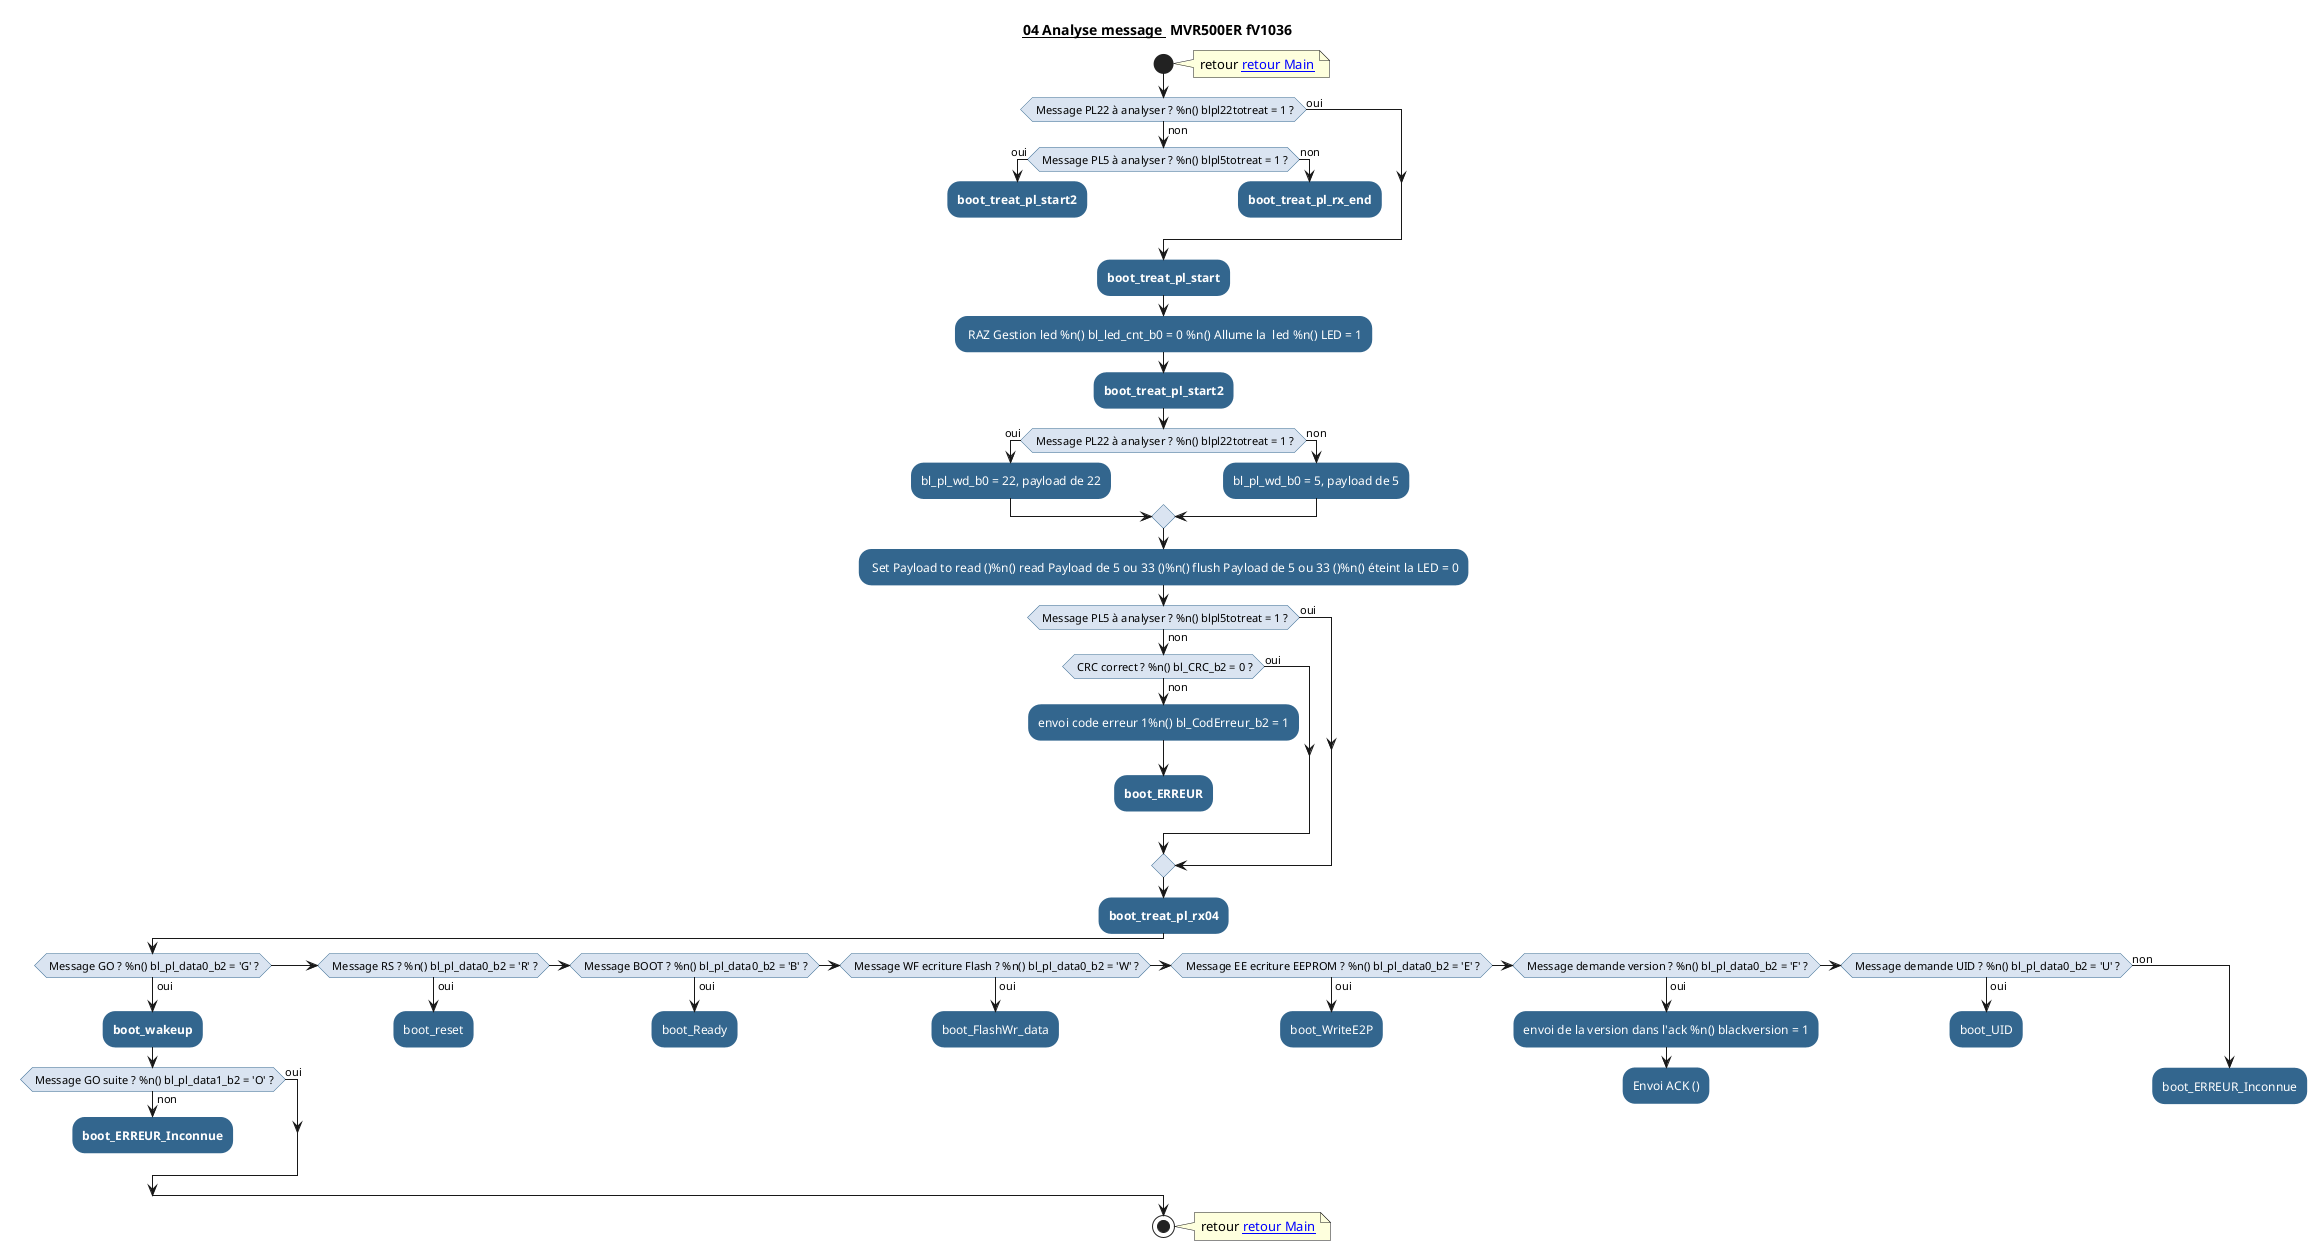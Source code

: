 {
  "sha1": "qv8ts7883o0swr5x10swfbz6rlvgdiv",
  "insertion": {
    "when": "2024-06-04T17:28:42.934Z",
    "user": "plantuml@gmail.com"
  }
}
@startuml

skinparam activity {
  BackgroundColor #33668E
  BorderColor #33668E
  FontColor white
  FontName arial
}

skinparam activityDiamond {
  BackgroundColor #dae4f1
  BorderColor #33668E
  FontColor black
  FontName arial
}

skinparam partition {
  BackgroundColor OldLace  
}

title __<b>04 Analyse message </b>__ MVR500ER fV1036
	    
start
note right:retour [[BootMain.svg retour Main]]

if ( Message PL22 à analyser ? %n() blpl22totreat = 1 ?) then (oui)
else (non)
    if ( Message PL5 à analyser ? %n() blpl5totreat = 1 ?) then (oui)
        :**boot_treat_pl_start2**;
        detach
    else (non)
        :**boot_treat_pl_rx_end**;
        detach
    endif
endif
:**boot_treat_pl_start**;
: RAZ Gestion led %n() bl_led_cnt_b0 = 0 %n() Allume la  led %n() LED = 1;
:**boot_treat_pl_start2**;

if ( Message PL22 à analyser ? %n() blpl22totreat = 1 ?) then (oui)
    :bl_pl_wd_b0 = 22, payload de 22;
else (non)
    :bl_pl_wd_b0 = 5, payload de 5;
endif
: Set Payload to read ()%n() read Payload de 5 ou 33 ()%n() flush Payload de 5 ou 33 ()%n() éteint la LED = 0;

if ( Message PL5 à analyser ? %n() blpl5totreat = 1 ?) then (oui)
else (non)
    if ( CRC correct ? %n() bl_CRC_b2 = 0 ?) then (oui)
    else (non)
        :envoi code erreur 1%n() bl_CodErreur_b2 = 1;
        :**boot_ERREUR**;
        detach
    endif
endif

:**boot_treat_pl_rx04**;

if ( Message GO ? %n() bl_pl_data0_b2 = 'G' ?) then (oui)
    :**boot_wakeup**;
    if ( Message GO suite ? %n() bl_pl_data1_b2 = 'O' ?) then (oui)
    else (non)
        :**boot_ERREUR_Inconnue**;
        detach
    endif
    
    detach
elseif ( Message RS ? %n() bl_pl_data0_b2 = 'R' ?) then (oui)
    :boot_reset;
    detach
elseif ( Message BOOT ? %n() bl_pl_data0_b2 = 'B' ?) then (oui)
    :boot_Ready;
    detach
elseif ( Message WF ecriture Flash ? %n() bl_pl_data0_b2 = 'W' ?) then (oui)
    :boot_FlashWr_data;
    detach
elseif ( Message EE ecriture EEPROM ? %n() bl_pl_data0_b2 = 'E' ?) then (oui)
    :boot_WriteE2P;
    detach
elseif ( Message demande version ? %n() bl_pl_data0_b2 = 'F' ?) then (oui)
    :envoi de la version dans l'ack %n() blackversion = 1;
    :Envoi ACK ();
    detach
elseif ( Message demande UID ? %n() bl_pl_data0_b2 = 'U' ?) then (oui)
    :boot_UID;
    detach
else (non)
    :boot_ERREUR_Inconnue;
    detach
endif

stop
note right:retour [[BootMain.svg retour Main]]

@enduml
